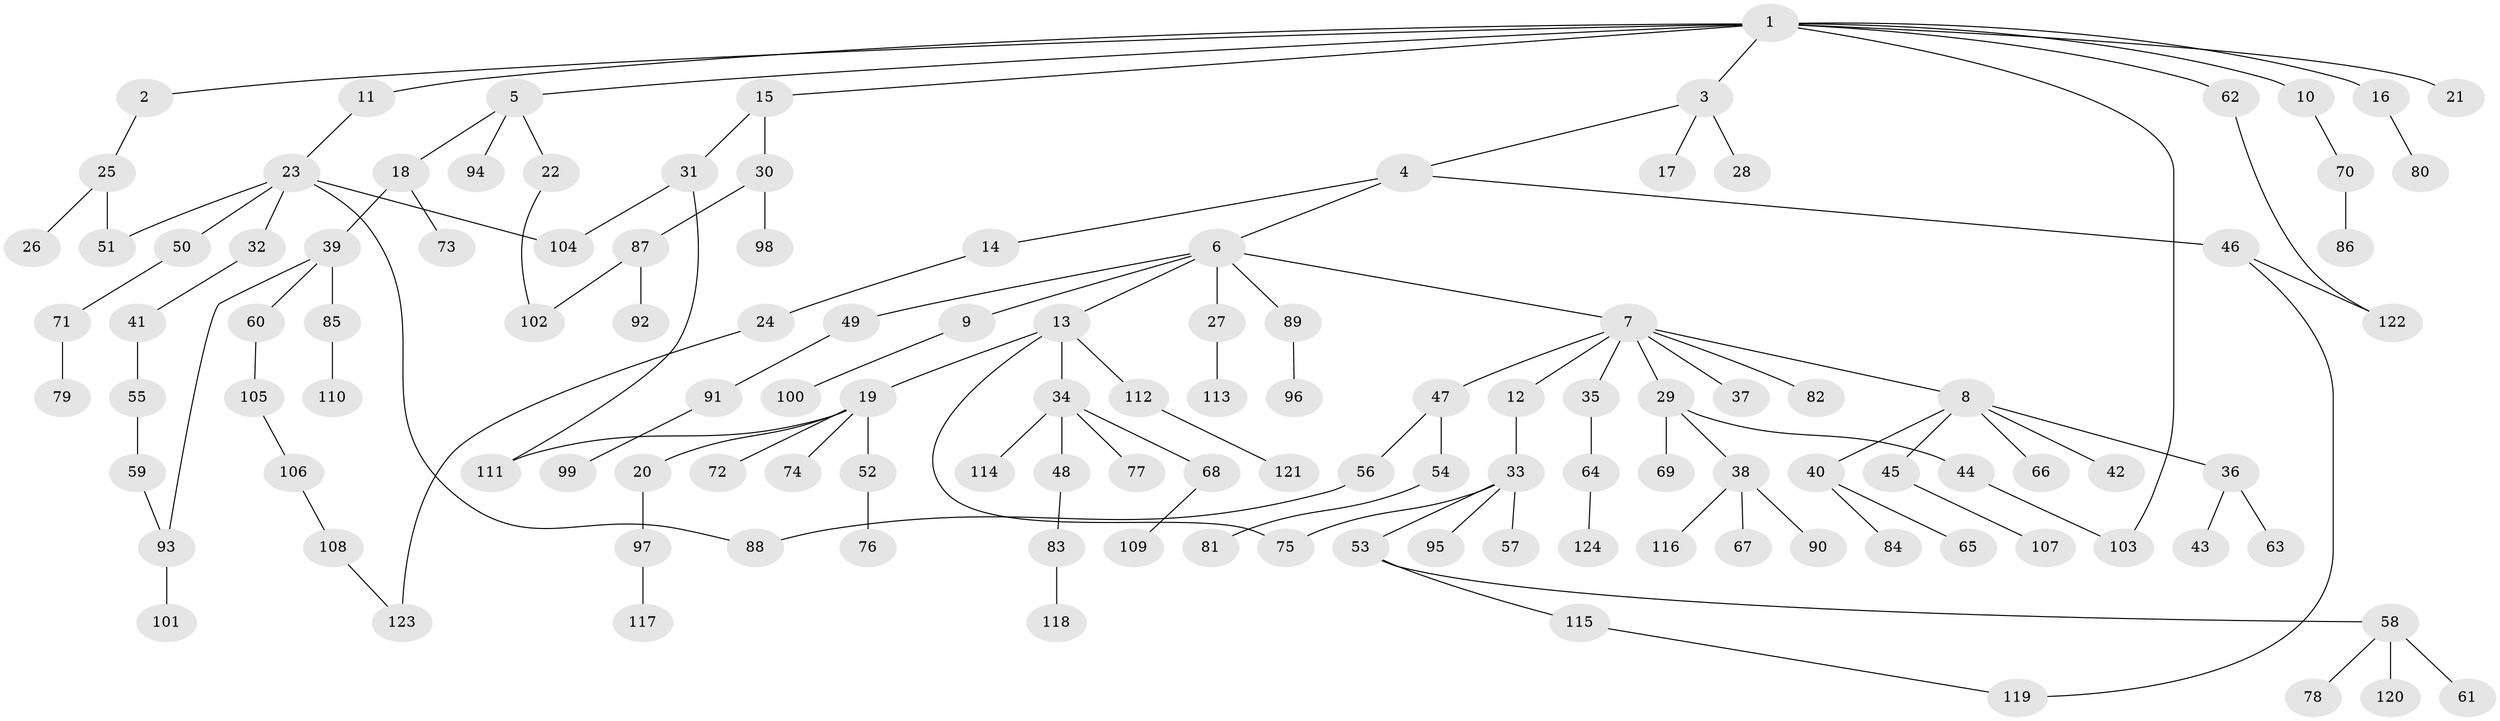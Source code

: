 // coarse degree distribution, {5: 0.05333333333333334, 7: 0.04, 3: 0.12, 4: 0.05333333333333334, 1: 0.37333333333333335, 2: 0.3466666666666667, 6: 0.013333333333333334}
// Generated by graph-tools (version 1.1) at 2025/49/03/04/25 22:49:09]
// undirected, 124 vertices, 134 edges
graph export_dot {
  node [color=gray90,style=filled];
  1;
  2;
  3;
  4;
  5;
  6;
  7;
  8;
  9;
  10;
  11;
  12;
  13;
  14;
  15;
  16;
  17;
  18;
  19;
  20;
  21;
  22;
  23;
  24;
  25;
  26;
  27;
  28;
  29;
  30;
  31;
  32;
  33;
  34;
  35;
  36;
  37;
  38;
  39;
  40;
  41;
  42;
  43;
  44;
  45;
  46;
  47;
  48;
  49;
  50;
  51;
  52;
  53;
  54;
  55;
  56;
  57;
  58;
  59;
  60;
  61;
  62;
  63;
  64;
  65;
  66;
  67;
  68;
  69;
  70;
  71;
  72;
  73;
  74;
  75;
  76;
  77;
  78;
  79;
  80;
  81;
  82;
  83;
  84;
  85;
  86;
  87;
  88;
  89;
  90;
  91;
  92;
  93;
  94;
  95;
  96;
  97;
  98;
  99;
  100;
  101;
  102;
  103;
  104;
  105;
  106;
  107;
  108;
  109;
  110;
  111;
  112;
  113;
  114;
  115;
  116;
  117;
  118;
  119;
  120;
  121;
  122;
  123;
  124;
  1 -- 2;
  1 -- 3;
  1 -- 5;
  1 -- 10;
  1 -- 11;
  1 -- 15;
  1 -- 16;
  1 -- 21;
  1 -- 62;
  1 -- 103;
  2 -- 25;
  3 -- 4;
  3 -- 17;
  3 -- 28;
  4 -- 6;
  4 -- 14;
  4 -- 46;
  5 -- 18;
  5 -- 22;
  5 -- 94;
  6 -- 7;
  6 -- 9;
  6 -- 13;
  6 -- 27;
  6 -- 49;
  6 -- 89;
  7 -- 8;
  7 -- 12;
  7 -- 29;
  7 -- 35;
  7 -- 37;
  7 -- 47;
  7 -- 82;
  8 -- 36;
  8 -- 40;
  8 -- 42;
  8 -- 45;
  8 -- 66;
  9 -- 100;
  10 -- 70;
  11 -- 23;
  12 -- 33;
  13 -- 19;
  13 -- 34;
  13 -- 75;
  13 -- 112;
  14 -- 24;
  15 -- 30;
  15 -- 31;
  16 -- 80;
  18 -- 39;
  18 -- 73;
  19 -- 20;
  19 -- 52;
  19 -- 72;
  19 -- 74;
  19 -- 111;
  20 -- 97;
  22 -- 102;
  23 -- 32;
  23 -- 50;
  23 -- 51;
  23 -- 104;
  23 -- 88;
  24 -- 123;
  25 -- 26;
  25 -- 51;
  27 -- 113;
  29 -- 38;
  29 -- 44;
  29 -- 69;
  30 -- 87;
  30 -- 98;
  31 -- 111;
  31 -- 104;
  32 -- 41;
  33 -- 53;
  33 -- 57;
  33 -- 95;
  33 -- 75;
  34 -- 48;
  34 -- 68;
  34 -- 77;
  34 -- 114;
  35 -- 64;
  36 -- 43;
  36 -- 63;
  38 -- 67;
  38 -- 90;
  38 -- 116;
  39 -- 60;
  39 -- 85;
  39 -- 93;
  40 -- 65;
  40 -- 84;
  41 -- 55;
  44 -- 103;
  45 -- 107;
  46 -- 122;
  46 -- 119;
  47 -- 54;
  47 -- 56;
  48 -- 83;
  49 -- 91;
  50 -- 71;
  52 -- 76;
  53 -- 58;
  53 -- 115;
  54 -- 81;
  55 -- 59;
  56 -- 88;
  58 -- 61;
  58 -- 78;
  58 -- 120;
  59 -- 93;
  60 -- 105;
  62 -- 122;
  64 -- 124;
  68 -- 109;
  70 -- 86;
  71 -- 79;
  83 -- 118;
  85 -- 110;
  87 -- 92;
  87 -- 102;
  89 -- 96;
  91 -- 99;
  93 -- 101;
  97 -- 117;
  105 -- 106;
  106 -- 108;
  108 -- 123;
  112 -- 121;
  115 -- 119;
}
